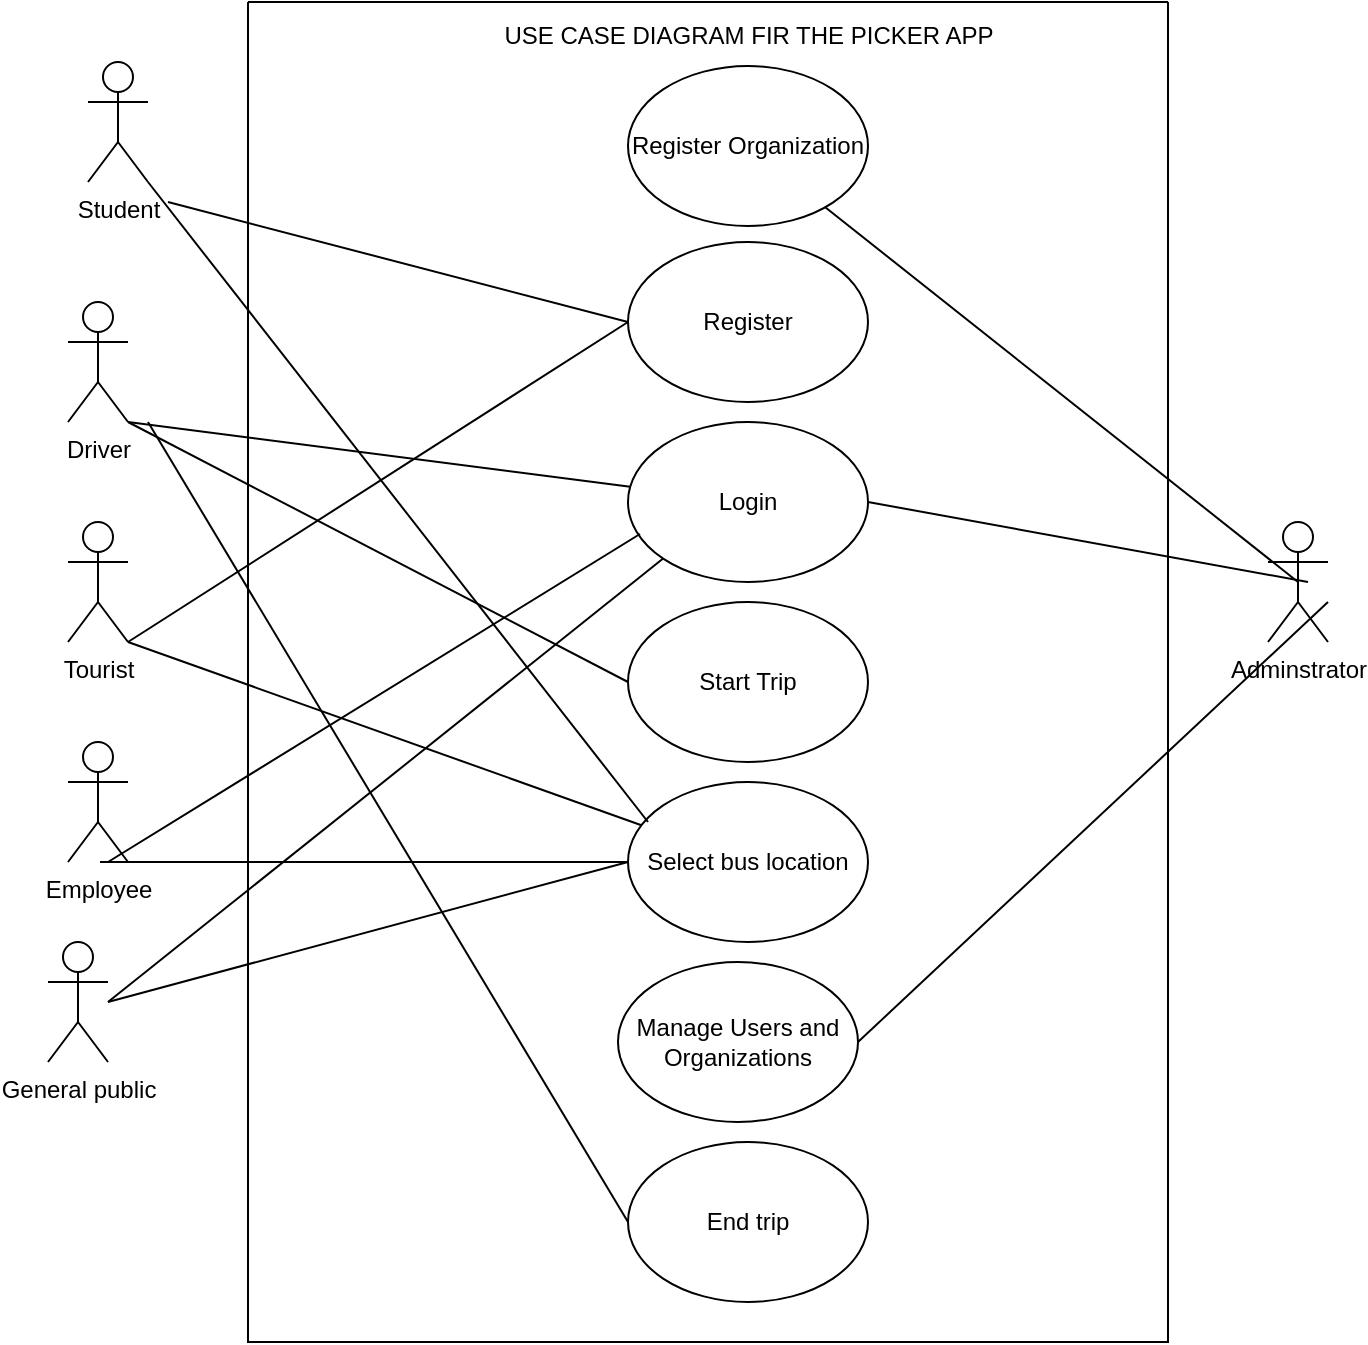 <mxfile version="24.6.1" type="github" pages="3">
  <diagram name="Use Case" id="dW8WU-3LjZQD2X5I8k97">
    <mxGraphModel dx="1072" dy="481" grid="1" gridSize="10" guides="1" tooltips="1" connect="1" arrows="1" fold="1" page="1" pageScale="1" pageWidth="827" pageHeight="1169" math="0" shadow="0">
      <root>
        <mxCell id="0" />
        <mxCell id="1" parent="0" />
        <mxCell id="Q6dATZ4YLMCwxWI7GO11-1" value="Adminstrator&lt;div&gt;&lt;br&gt;&lt;/div&gt;" style="shape=umlActor;verticalLabelPosition=bottom;verticalAlign=top;html=1;outlineConnect=0;" parent="1" vertex="1">
          <mxGeometry x="660" y="290" width="30" height="60" as="geometry" />
        </mxCell>
        <mxCell id="Q6dATZ4YLMCwxWI7GO11-2" value="Student" style="shape=umlActor;verticalLabelPosition=bottom;verticalAlign=top;html=1;outlineConnect=0;" parent="1" vertex="1">
          <mxGeometry x="70" y="60" width="30" height="60" as="geometry" />
        </mxCell>
        <mxCell id="Q6dATZ4YLMCwxWI7GO11-3" value="Tourist" style="shape=umlActor;verticalLabelPosition=bottom;verticalAlign=top;html=1;outlineConnect=0;" parent="1" vertex="1">
          <mxGeometry x="60" y="290" width="30" height="60" as="geometry" />
        </mxCell>
        <mxCell id="Q6dATZ4YLMCwxWI7GO11-4" value="Driver" style="shape=umlActor;verticalLabelPosition=bottom;verticalAlign=top;html=1;outlineConnect=0;" parent="1" vertex="1">
          <mxGeometry x="60" y="180" width="30" height="60" as="geometry" />
        </mxCell>
        <mxCell id="Qg8V2qgUHRmvfzxvtxv5-1" value="Employee" style="shape=umlActor;verticalLabelPosition=bottom;verticalAlign=top;html=1;outlineConnect=0;" parent="1" vertex="1">
          <mxGeometry x="60" y="400" width="30" height="60" as="geometry" />
        </mxCell>
        <mxCell id="Qg8V2qgUHRmvfzxvtxv5-10" value="General public" style="shape=umlActor;verticalLabelPosition=bottom;verticalAlign=top;html=1;outlineConnect=0;" parent="1" vertex="1">
          <mxGeometry x="50" y="500" width="30" height="60" as="geometry" />
        </mxCell>
        <mxCell id="Qg8V2qgUHRmvfzxvtxv5-13" value="" style="swimlane;startSize=0;" parent="1" vertex="1">
          <mxGeometry x="150" y="30" width="460" height="670" as="geometry" />
        </mxCell>
        <mxCell id="Qg8V2qgUHRmvfzxvtxv5-25" value="End trip" style="ellipse;whiteSpace=wrap;html=1;" parent="Qg8V2qgUHRmvfzxvtxv5-13" vertex="1">
          <mxGeometry x="190" y="570" width="120" height="80" as="geometry" />
        </mxCell>
        <mxCell id="Q6dATZ4YLMCwxWI7GO11-6" value="Register" style="ellipse;whiteSpace=wrap;html=1;" parent="Qg8V2qgUHRmvfzxvtxv5-13" vertex="1">
          <mxGeometry x="190" y="120" width="120" height="80" as="geometry" />
        </mxCell>
        <mxCell id="Qg8V2qgUHRmvfzxvtxv5-26" value="Register Organization" style="ellipse;whiteSpace=wrap;html=1;" parent="Qg8V2qgUHRmvfzxvtxv5-13" vertex="1">
          <mxGeometry x="190" y="32" width="120" height="80" as="geometry" />
        </mxCell>
        <mxCell id="Q6dATZ4YLMCwxWI7GO11-10" value="Manage Users and Organizations" style="ellipse;whiteSpace=wrap;html=1;" parent="Qg8V2qgUHRmvfzxvtxv5-13" vertex="1">
          <mxGeometry x="185" y="480" width="120" height="80" as="geometry" />
        </mxCell>
        <mxCell id="Q6dATZ4YLMCwxWI7GO11-7" value="Select bus location" style="ellipse;whiteSpace=wrap;html=1;" parent="Qg8V2qgUHRmvfzxvtxv5-13" vertex="1">
          <mxGeometry x="190" y="390" width="120" height="80" as="geometry" />
        </mxCell>
        <mxCell id="Q6dATZ4YLMCwxWI7GO11-8" value="Start Trip" style="ellipse;whiteSpace=wrap;html=1;" parent="Qg8V2qgUHRmvfzxvtxv5-13" vertex="1">
          <mxGeometry x="190" y="300" width="120" height="80" as="geometry" />
        </mxCell>
        <mxCell id="Q6dATZ4YLMCwxWI7GO11-9" value="Login" style="ellipse;whiteSpace=wrap;html=1;" parent="Qg8V2qgUHRmvfzxvtxv5-13" vertex="1">
          <mxGeometry x="190" y="210" width="120" height="80" as="geometry" />
        </mxCell>
        <mxCell id="TP32czAo6PVB6-YEJHXd-1" value="USE CASE DIAGRAM FIR THE PICKER APP" style="text;html=1;align=center;verticalAlign=middle;resizable=0;points=[];autosize=1;strokeColor=none;fillColor=none;" parent="Qg8V2qgUHRmvfzxvtxv5-13" vertex="1">
          <mxGeometry x="115" y="2" width="270" height="30" as="geometry" />
        </mxCell>
        <mxCell id="Qg8V2qgUHRmvfzxvtxv5-14" value="" style="endArrow=none;html=1;rounded=0;entryX=0;entryY=0.5;entryDx=0;entryDy=0;" parent="1" target="Q6dATZ4YLMCwxWI7GO11-7" edge="1">
          <mxGeometry width="50" height="50" relative="1" as="geometry">
            <mxPoint x="80" y="530" as="sourcePoint" />
            <mxPoint x="130" y="480" as="targetPoint" />
          </mxGeometry>
        </mxCell>
        <mxCell id="Qg8V2qgUHRmvfzxvtxv5-15" value="" style="endArrow=none;html=1;rounded=0;" parent="1" edge="1">
          <mxGeometry width="50" height="50" relative="1" as="geometry">
            <mxPoint x="76" y="460" as="sourcePoint" />
            <mxPoint x="340" y="460" as="targetPoint" />
          </mxGeometry>
        </mxCell>
        <mxCell id="Qg8V2qgUHRmvfzxvtxv5-16" value="" style="endArrow=none;html=1;rounded=0;exitX=1;exitY=1;exitDx=0;exitDy=0;exitPerimeter=0;" parent="1" source="Q6dATZ4YLMCwxWI7GO11-2" edge="1">
          <mxGeometry width="50" height="50" relative="1" as="geometry">
            <mxPoint x="86" y="460" as="sourcePoint" />
            <mxPoint x="350" y="440" as="targetPoint" />
          </mxGeometry>
        </mxCell>
        <mxCell id="Qg8V2qgUHRmvfzxvtxv5-17" value="" style="endArrow=none;html=1;rounded=0;entryX=0.05;entryY=0.7;entryDx=0;entryDy=0;entryPerimeter=0;" parent="1" target="Q6dATZ4YLMCwxWI7GO11-9" edge="1">
          <mxGeometry width="50" height="50" relative="1" as="geometry">
            <mxPoint x="80" y="460" as="sourcePoint" />
            <mxPoint x="304" y="380" as="targetPoint" />
          </mxGeometry>
        </mxCell>
        <mxCell id="Qg8V2qgUHRmvfzxvtxv5-19" value="" style="endArrow=none;html=1;rounded=0;exitX=1;exitY=1;exitDx=0;exitDy=0;exitPerimeter=0;" parent="1" source="Q6dATZ4YLMCwxWI7GO11-4" target="Q6dATZ4YLMCwxWI7GO11-9" edge="1">
          <mxGeometry width="50" height="50" relative="1" as="geometry">
            <mxPoint x="100" y="260" as="sourcePoint" />
            <mxPoint x="304" y="290" as="targetPoint" />
          </mxGeometry>
        </mxCell>
        <mxCell id="Qg8V2qgUHRmvfzxvtxv5-18" value="" style="endArrow=none;html=1;rounded=0;entryX=0;entryY=0.5;entryDx=0;entryDy=0;exitX=1;exitY=1;exitDx=0;exitDy=0;exitPerimeter=0;" parent="1" source="Q6dATZ4YLMCwxWI7GO11-4" target="Q6dATZ4YLMCwxWI7GO11-8" edge="1">
          <mxGeometry width="50" height="50" relative="1" as="geometry">
            <mxPoint x="90" y="250" as="sourcePoint" />
            <mxPoint x="308" y="170" as="targetPoint" />
          </mxGeometry>
        </mxCell>
        <mxCell id="Qg8V2qgUHRmvfzxvtxv5-20" value="" style="endArrow=none;html=1;rounded=0;exitX=1;exitY=1;exitDx=0;exitDy=0;exitPerimeter=0;entryX=0;entryY=0.5;entryDx=0;entryDy=0;" parent="1" target="Q6dATZ4YLMCwxWI7GO11-6" edge="1">
          <mxGeometry width="50" height="50" relative="1" as="geometry">
            <mxPoint x="110" y="130" as="sourcePoint" />
            <mxPoint x="300" y="370" as="targetPoint" />
          </mxGeometry>
        </mxCell>
        <mxCell id="Qg8V2qgUHRmvfzxvtxv5-21" value="" style="endArrow=none;html=1;rounded=0;entryX=0;entryY=1;entryDx=0;entryDy=0;" parent="1" target="Q6dATZ4YLMCwxWI7GO11-9" edge="1">
          <mxGeometry width="50" height="50" relative="1" as="geometry">
            <mxPoint x="80" y="530" as="sourcePoint" />
            <mxPoint x="310" y="400" as="targetPoint" />
          </mxGeometry>
        </mxCell>
        <mxCell id="Qg8V2qgUHRmvfzxvtxv5-22" value="" style="endArrow=none;html=1;rounded=0;entryX=0;entryY=0.5;entryDx=0;entryDy=0;exitX=1;exitY=1;exitDx=0;exitDy=0;exitPerimeter=0;" parent="1" source="Q6dATZ4YLMCwxWI7GO11-3" target="Q6dATZ4YLMCwxWI7GO11-6" edge="1">
          <mxGeometry width="50" height="50" relative="1" as="geometry">
            <mxPoint x="90" y="470" as="sourcePoint" />
            <mxPoint x="306" y="216" as="targetPoint" />
          </mxGeometry>
        </mxCell>
        <mxCell id="Qg8V2qgUHRmvfzxvtxv5-23" value="" style="endArrow=none;html=1;rounded=0;exitX=1;exitY=1;exitDx=0;exitDy=0;exitPerimeter=0;entryX=0.056;entryY=0.27;entryDx=0;entryDy=0;entryPerimeter=0;" parent="1" source="Q6dATZ4YLMCwxWI7GO11-3" target="Q6dATZ4YLMCwxWI7GO11-7" edge="1">
          <mxGeometry width="50" height="50" relative="1" as="geometry">
            <mxPoint x="100" y="350" as="sourcePoint" />
            <mxPoint x="290" y="370" as="targetPoint" />
          </mxGeometry>
        </mxCell>
        <mxCell id="Qg8V2qgUHRmvfzxvtxv5-29" value="" style="endArrow=none;html=1;rounded=0;entryX=0.5;entryY=0.5;entryDx=0;entryDy=0;entryPerimeter=0;" parent="1" source="Qg8V2qgUHRmvfzxvtxv5-26" target="Q6dATZ4YLMCwxWI7GO11-1" edge="1">
          <mxGeometry width="50" height="50" relative="1" as="geometry">
            <mxPoint x="480" y="140" as="sourcePoint" />
            <mxPoint x="710" y="210" as="targetPoint" />
          </mxGeometry>
        </mxCell>
        <mxCell id="Qg8V2qgUHRmvfzxvtxv5-30" value="" style="endArrow=none;html=1;rounded=0;exitX=1;exitY=0.5;exitDx=0;exitDy=0;" parent="1" source="Q6dATZ4YLMCwxWI7GO11-9" edge="1">
          <mxGeometry width="50" height="50" relative="1" as="geometry">
            <mxPoint x="450" y="152" as="sourcePoint" />
            <mxPoint x="680" y="320" as="targetPoint" />
          </mxGeometry>
        </mxCell>
        <mxCell id="Qg8V2qgUHRmvfzxvtxv5-31" value="" style="endArrow=none;html=1;rounded=0;exitX=1;exitY=0.5;exitDx=0;exitDy=0;" parent="1" source="Q6dATZ4YLMCwxWI7GO11-10" edge="1">
          <mxGeometry width="50" height="50" relative="1" as="geometry">
            <mxPoint x="470" y="290" as="sourcePoint" />
            <mxPoint x="690" y="330" as="targetPoint" />
          </mxGeometry>
        </mxCell>
        <mxCell id="Qg8V2qgUHRmvfzxvtxv5-32" value="" style="endArrow=none;html=1;rounded=0;entryX=0;entryY=0.5;entryDx=0;entryDy=0;" parent="1" target="Qg8V2qgUHRmvfzxvtxv5-25" edge="1">
          <mxGeometry width="50" height="50" relative="1" as="geometry">
            <mxPoint x="100" y="240" as="sourcePoint" />
            <mxPoint x="350" y="380" as="targetPoint" />
          </mxGeometry>
        </mxCell>
      </root>
    </mxGraphModel>
  </diagram>
  <diagram name="As is workflow" id="9P0CmhE-_VDiyqVa4phA">
    <mxGraphModel dx="1072" dy="481" grid="1" gridSize="10" guides="1" tooltips="1" connect="1" arrows="1" fold="1" page="1" pageScale="1" pageWidth="827" pageHeight="1169" math="0" shadow="0">
      <root>
        <mxCell id="DP9U_qdCcBaSFtDxiBH8-0" />
        <mxCell id="DP9U_qdCcBaSFtDxiBH8-1" parent="DP9U_qdCcBaSFtDxiBH8-0" />
        <mxCell id="NwH5Q3HoU7aQ8eiG1mS--21" style="edgeStyle=none;curved=1;rounded=0;orthogonalLoop=1;jettySize=auto;html=1;entryX=0;entryY=0.5;entryDx=0;entryDy=0;fontSize=12;startSize=8;endSize=8;" edge="1" parent="DP9U_qdCcBaSFtDxiBH8-1" target="NwH5Q3HoU7aQ8eiG1mS--25">
          <mxGeometry relative="1" as="geometry">
            <mxPoint x="189.995" y="659.72" as="sourcePoint" />
            <mxPoint x="290.58" y="650.29" as="targetPoint" />
          </mxGeometry>
        </mxCell>
        <mxCell id="NwH5Q3HoU7aQ8eiG1mS--22" style="edgeStyle=none;curved=1;rounded=0;orthogonalLoop=1;jettySize=auto;html=1;entryX=0;entryY=0.5;entryDx=0;entryDy=0;fontSize=12;startSize=8;endSize=8;" edge="1" parent="DP9U_qdCcBaSFtDxiBH8-1" source="NwH5Q3HoU7aQ8eiG1mS--23" target="NwH5Q3HoU7aQ8eiG1mS--36">
          <mxGeometry relative="1" as="geometry" />
        </mxCell>
        <mxCell id="NwH5Q3HoU7aQ8eiG1mS--23" value="START" style="ellipse;whiteSpace=wrap;html=1;" vertex="1" parent="DP9U_qdCcBaSFtDxiBH8-1">
          <mxGeometry x="70" y="615" width="120" height="80" as="geometry" />
        </mxCell>
        <mxCell id="NwH5Q3HoU7aQ8eiG1mS--24" style="edgeStyle=none;curved=1;rounded=0;orthogonalLoop=1;jettySize=auto;html=1;fontSize=12;startSize=8;endSize=8;" edge="1" parent="DP9U_qdCcBaSFtDxiBH8-1" source="NwH5Q3HoU7aQ8eiG1mS--25">
          <mxGeometry relative="1" as="geometry">
            <mxPoint x="470" y="655" as="targetPoint" />
          </mxGeometry>
        </mxCell>
        <mxCell id="NwH5Q3HoU7aQ8eiG1mS--25" value="Driver start bus" style="rounded=0;whiteSpace=wrap;html=1;" vertex="1" parent="DP9U_qdCcBaSFtDxiBH8-1">
          <mxGeometry x="260" y="625" width="130" height="70" as="geometry" />
        </mxCell>
        <mxCell id="NwH5Q3HoU7aQ8eiG1mS--26" style="edgeStyle=none;curved=1;rounded=0;orthogonalLoop=1;jettySize=auto;html=1;fontSize=12;startSize=8;endSize=8;" edge="1" parent="DP9U_qdCcBaSFtDxiBH8-1" source="NwH5Q3HoU7aQ8eiG1mS--30">
          <mxGeometry relative="1" as="geometry">
            <mxPoint x="535" y="745" as="targetPoint" />
          </mxGeometry>
        </mxCell>
        <mxCell id="NwH5Q3HoU7aQ8eiG1mS--27" value="Yes" style="edgeLabel;html=1;align=center;verticalAlign=middle;resizable=0;points=[];fontSize=12;" vertex="1" connectable="0" parent="NwH5Q3HoU7aQ8eiG1mS--26">
          <mxGeometry x="-0.486" y="2" relative="1" as="geometry">
            <mxPoint as="offset" />
          </mxGeometry>
        </mxCell>
        <mxCell id="NwH5Q3HoU7aQ8eiG1mS--28" value="" style="edgeStyle=none;curved=1;rounded=0;orthogonalLoop=1;jettySize=auto;html=1;fontSize=12;startSize=8;endSize=8;" edge="1" parent="DP9U_qdCcBaSFtDxiBH8-1" source="NwH5Q3HoU7aQ8eiG1mS--30" target="NwH5Q3HoU7aQ8eiG1mS--33">
          <mxGeometry relative="1" as="geometry" />
        </mxCell>
        <mxCell id="NwH5Q3HoU7aQ8eiG1mS--29" value="No" style="edgeLabel;html=1;align=center;verticalAlign=middle;resizable=0;points=[];fontSize=12;" vertex="1" connectable="0" parent="NwH5Q3HoU7aQ8eiG1mS--28">
          <mxGeometry x="-0.1" y="-3" relative="1" as="geometry">
            <mxPoint as="offset" />
          </mxGeometry>
        </mxCell>
        <mxCell id="NwH5Q3HoU7aQ8eiG1mS--30" value="Stop to pick up students" style="rhombus;whiteSpace=wrap;html=1;" vertex="1" parent="DP9U_qdCcBaSFtDxiBH8-1">
          <mxGeometry x="470" y="600" width="120" height="110" as="geometry" />
        </mxCell>
        <mxCell id="NwH5Q3HoU7aQ8eiG1mS--31" style="edgeStyle=none;curved=1;rounded=0;orthogonalLoop=1;jettySize=auto;html=1;fontSize=12;startSize=8;endSize=8;exitX=1;exitY=0.4;exitDx=0;exitDy=0;exitPerimeter=0;" edge="1" parent="DP9U_qdCcBaSFtDxiBH8-1" source="NwH5Q3HoU7aQ8eiG1mS--32" target="NwH5Q3HoU7aQ8eiG1mS--33">
          <mxGeometry relative="1" as="geometry" />
        </mxCell>
        <mxCell id="NwH5Q3HoU7aQ8eiG1mS--32" value="Commuters enter the bus" style="rounded=0;whiteSpace=wrap;html=1;" vertex="1" parent="DP9U_qdCcBaSFtDxiBH8-1">
          <mxGeometry x="480" y="745" width="120" height="60" as="geometry" />
        </mxCell>
        <mxCell id="NwH5Q3HoU7aQ8eiG1mS--43" value="" style="edgeStyle=orthogonalEdgeStyle;rounded=0;orthogonalLoop=1;jettySize=auto;html=1;" edge="1" parent="DP9U_qdCcBaSFtDxiBH8-1" source="NwH5Q3HoU7aQ8eiG1mS--33" target="NwH5Q3HoU7aQ8eiG1mS--42">
          <mxGeometry relative="1" as="geometry" />
        </mxCell>
        <mxCell id="NwH5Q3HoU7aQ8eiG1mS--33" value="Stop at desired destination" style="whiteSpace=wrap;html=1;" vertex="1" parent="DP9U_qdCcBaSFtDxiBH8-1">
          <mxGeometry x="630" y="625" width="90" height="60" as="geometry" />
        </mxCell>
        <mxCell id="NwH5Q3HoU7aQ8eiG1mS--34" value="Bus missed" style="rounded=0;whiteSpace=wrap;html=1;" vertex="1" parent="DP9U_qdCcBaSFtDxiBH8-1">
          <mxGeometry x="330" y="885" width="120" height="60" as="geometry" />
        </mxCell>
        <mxCell id="NwH5Q3HoU7aQ8eiG1mS--35" value="" style="edgeStyle=none;curved=1;rounded=0;orthogonalLoop=1;jettySize=auto;html=1;fontSize=12;startSize=8;endSize=8;" edge="1" parent="DP9U_qdCcBaSFtDxiBH8-1" source="NwH5Q3HoU7aQ8eiG1mS--36" target="NwH5Q3HoU7aQ8eiG1mS--39">
          <mxGeometry relative="1" as="geometry" />
        </mxCell>
        <mxCell id="NwH5Q3HoU7aQ8eiG1mS--36" value="Commuters wait at the bus stop" style="rounded=0;whiteSpace=wrap;html=1;" vertex="1" parent="DP9U_qdCcBaSFtDxiBH8-1">
          <mxGeometry x="190" y="755" width="120" height="60" as="geometry" />
        </mxCell>
        <mxCell id="NwH5Q3HoU7aQ8eiG1mS--37" style="edgeStyle=none;curved=1;rounded=0;orthogonalLoop=1;jettySize=auto;html=1;entryX=0.5;entryY=0;entryDx=0;entryDy=0;fontSize=12;startSize=8;endSize=8;" edge="1" parent="DP9U_qdCcBaSFtDxiBH8-1" source="NwH5Q3HoU7aQ8eiG1mS--39" target="NwH5Q3HoU7aQ8eiG1mS--34">
          <mxGeometry relative="1" as="geometry" />
        </mxCell>
        <mxCell id="NwH5Q3HoU7aQ8eiG1mS--38" value="No" style="edgeLabel;html=1;align=center;verticalAlign=middle;resizable=0;points=[];fontSize=12;" vertex="1" connectable="0" parent="NwH5Q3HoU7aQ8eiG1mS--37">
          <mxGeometry x="-0.367" y="1" relative="1" as="geometry">
            <mxPoint as="offset" />
          </mxGeometry>
        </mxCell>
        <mxCell id="NwH5Q3HoU7aQ8eiG1mS--39" value="Bus Arrival" style="rhombus;whiteSpace=wrap;html=1;rounded=0;" vertex="1" parent="DP9U_qdCcBaSFtDxiBH8-1">
          <mxGeometry x="350" y="745" width="80" height="80" as="geometry" />
        </mxCell>
        <mxCell id="NwH5Q3HoU7aQ8eiG1mS--40" style="edgeStyle=none;curved=1;rounded=0;orthogonalLoop=1;jettySize=auto;html=1;entryX=-0.025;entryY=0.617;entryDx=0;entryDy=0;entryPerimeter=0;fontSize=12;startSize=8;endSize=8;" edge="1" parent="DP9U_qdCcBaSFtDxiBH8-1" source="NwH5Q3HoU7aQ8eiG1mS--39" target="NwH5Q3HoU7aQ8eiG1mS--32">
          <mxGeometry relative="1" as="geometry" />
        </mxCell>
        <mxCell id="NwH5Q3HoU7aQ8eiG1mS--41" value="Yes" style="edgeLabel;html=1;align=center;verticalAlign=middle;resizable=0;points=[];fontSize=12;" vertex="1" connectable="0" parent="NwH5Q3HoU7aQ8eiG1mS--40">
          <mxGeometry x="-0.351" relative="1" as="geometry">
            <mxPoint as="offset" />
          </mxGeometry>
        </mxCell>
        <mxCell id="NwH5Q3HoU7aQ8eiG1mS--42" value="Trip Ends" style="whiteSpace=wrap;html=1;" vertex="1" parent="DP9U_qdCcBaSFtDxiBH8-1">
          <mxGeometry x="740" y="625" width="80" height="60" as="geometry" />
        </mxCell>
      </root>
    </mxGraphModel>
  </diagram>
  <diagram id="8QI3vwXEuYlfMLKd3YdP" name="To be workflow">
    <mxGraphModel dx="2016" dy="687" grid="1" gridSize="10" guides="1" tooltips="1" connect="1" arrows="1" fold="1" page="1" pageScale="1" pageWidth="827" pageHeight="1169" math="0" shadow="0">
      <root>
        <mxCell id="0" />
        <mxCell id="1" parent="0" />
        <mxCell id="Uy9qfoDE6HsVorWfSaXQ-2" style="edgeStyle=orthogonalEdgeStyle;rounded=0;orthogonalLoop=1;jettySize=auto;html=1;" edge="1" parent="1" source="dAAk4SuMXI__7MD77Z9W-1" target="Uy9qfoDE6HsVorWfSaXQ-3">
          <mxGeometry relative="1" as="geometry">
            <mxPoint x="640" y="210" as="targetPoint" />
          </mxGeometry>
        </mxCell>
        <mxCell id="dAAk4SuMXI__7MD77Z9W-1" value="START" style="ellipse;whiteSpace=wrap;html=1;" vertex="1" parent="1">
          <mxGeometry x="450" y="90" width="120" height="80" as="geometry" />
        </mxCell>
        <mxCell id="AjIhQsOTP7pdRvortpjF-1" value="Process" style="rounded=0;whiteSpace=wrap;html=1;" vertex="1" parent="1">
          <mxGeometry x="420" y="20" width="120" height="60" as="geometry" />
        </mxCell>
        <mxCell id="AjIhQsOTP7pdRvortpjF-2" value="Decision" style="rhombus;whiteSpace=wrap;html=1;" vertex="1" parent="1">
          <mxGeometry x="570" y="10" width="80" height="80" as="geometry" />
        </mxCell>
        <mxCell id="3LONuS6xQlUfL0vJOji1-2" style="edgeStyle=orthogonalEdgeStyle;rounded=0;orthogonalLoop=1;jettySize=auto;html=1;" edge="1" parent="1" source="CTMalXbzBwPBhkLXgnRa-2" target="CTMalXbzBwPBhkLXgnRa-3">
          <mxGeometry relative="1" as="geometry" />
        </mxCell>
        <mxCell id="CTMalXbzBwPBhkLXgnRa-2" value="Oraganisation register their bus routes, schedule and drivers information.&lt;div&gt;&lt;br&gt;&lt;/div&gt;" style="rounded=0;whiteSpace=wrap;html=1;" vertex="1" parent="1">
          <mxGeometry x="90" y="250" width="120" height="90" as="geometry" />
        </mxCell>
        <mxCell id="Uy9qfoDE6HsVorWfSaXQ-9" value="" style="edgeStyle=orthogonalEdgeStyle;rounded=0;orthogonalLoop=1;jettySize=auto;html=1;" edge="1" parent="1" source="CTMalXbzBwPBhkLXgnRa-3" target="Uy9qfoDE6HsVorWfSaXQ-8">
          <mxGeometry relative="1" as="geometry" />
        </mxCell>
        <mxCell id="Uy9qfoDE6HsVorWfSaXQ-10" value="No" style="edgeLabel;html=1;align=center;verticalAlign=middle;resizable=0;points=[];" vertex="1" connectable="0" parent="Uy9qfoDE6HsVorWfSaXQ-9">
          <mxGeometry x="-0.004" y="-3" relative="1" as="geometry">
            <mxPoint as="offset" />
          </mxGeometry>
        </mxCell>
        <mxCell id="CTMalXbzBwPBhkLXgnRa-3" value="Driver start trip" style="rhombus;whiteSpace=wrap;html=1;" vertex="1" parent="1">
          <mxGeometry x="-30" y="391.25" width="140" height="130" as="geometry" />
        </mxCell>
        <mxCell id="Uy9qfoDE6HsVorWfSaXQ-1" style="edgeStyle=orthogonalEdgeStyle;rounded=0;orthogonalLoop=1;jettySize=auto;html=1;entryX=0.457;entryY=0.027;entryDx=0;entryDy=0;entryPerimeter=0;" edge="1" parent="1" source="dAAk4SuMXI__7MD77Z9W-1">
          <mxGeometry relative="1" as="geometry">
            <mxPoint x="153.98" y="242.97" as="targetPoint" />
          </mxGeometry>
        </mxCell>
        <mxCell id="Uy9qfoDE6HsVorWfSaXQ-12" value="" style="edgeStyle=orthogonalEdgeStyle;rounded=0;orthogonalLoop=1;jettySize=auto;html=1;" edge="1" parent="1" source="Uy9qfoDE6HsVorWfSaXQ-3" target="Uy9qfoDE6HsVorWfSaXQ-11">
          <mxGeometry relative="1" as="geometry" />
        </mxCell>
        <mxCell id="Uy9qfoDE6HsVorWfSaXQ-3" value="Commuter fill form to register" style="rounded=0;whiteSpace=wrap;html=1;" vertex="1" parent="1">
          <mxGeometry x="790" y="230" width="130" height="70" as="geometry" />
        </mxCell>
        <mxCell id="Uy9qfoDE6HsVorWfSaXQ-39" value="" style="edgeStyle=orthogonalEdgeStyle;rounded=0;orthogonalLoop=1;jettySize=auto;html=1;" edge="1" parent="1" source="Uy9qfoDE6HsVorWfSaXQ-6" target="Uy9qfoDE6HsVorWfSaXQ-38">
          <mxGeometry relative="1" as="geometry" />
        </mxCell>
        <mxCell id="Uy9qfoDE6HsVorWfSaXQ-6" value="Display schedule (Active and inactive)" style="rounded=0;whiteSpace=wrap;html=1;" vertex="1" parent="1">
          <mxGeometry x="420" y="402.5" width="160" height="107.5" as="geometry" />
        </mxCell>
        <mxCell id="Uy9qfoDE6HsVorWfSaXQ-8" value="" style="whiteSpace=wrap;html=1;" vertex="1" parent="1">
          <mxGeometry x="-20" y="620" width="120" height="60" as="geometry" />
        </mxCell>
        <mxCell id="Uy9qfoDE6HsVorWfSaXQ-16" value="" style="edgeStyle=orthogonalEdgeStyle;rounded=0;orthogonalLoop=1;jettySize=auto;html=1;" edge="1" parent="1" source="Uy9qfoDE6HsVorWfSaXQ-11" target="Uy9qfoDE6HsVorWfSaXQ-15">
          <mxGeometry relative="1" as="geometry">
            <Array as="points">
              <mxPoint x="890" y="446" />
              <mxPoint x="890" y="418" />
            </Array>
          </mxGeometry>
        </mxCell>
        <mxCell id="Uy9qfoDE6HsVorWfSaXQ-11" value="Commuters login to the system." style="whiteSpace=wrap;html=1;rounded=0;" vertex="1" parent="1">
          <mxGeometry x="1130" y="373.75" width="120" height="87.5" as="geometry" />
        </mxCell>
        <mxCell id="Uy9qfoDE6HsVorWfSaXQ-21" value="" style="edgeStyle=orthogonalEdgeStyle;rounded=0;orthogonalLoop=1;jettySize=auto;html=1;" edge="1" parent="1" source="Uy9qfoDE6HsVorWfSaXQ-15" target="Uy9qfoDE6HsVorWfSaXQ-20">
          <mxGeometry relative="1" as="geometry" />
        </mxCell>
        <mxCell id="Uy9qfoDE6HsVorWfSaXQ-15" value="Select organisation (I.e school, hotel and transportation)" style="whiteSpace=wrap;html=1;rounded=0;" vertex="1" parent="1">
          <mxGeometry x="900" y="395" width="130" height="100" as="geometry" />
        </mxCell>
        <mxCell id="Uy9qfoDE6HsVorWfSaXQ-23" style="edgeStyle=orthogonalEdgeStyle;rounded=0;orthogonalLoop=1;jettySize=auto;html=1;entryX=1;entryY=0.5;entryDx=0;entryDy=0;" edge="1" parent="1" source="Uy9qfoDE6HsVorWfSaXQ-20" target="Uy9qfoDE6HsVorWfSaXQ-6">
          <mxGeometry relative="1" as="geometry">
            <Array as="points">
              <mxPoint x="580" y="445" />
              <mxPoint x="580" y="445" />
            </Array>
          </mxGeometry>
        </mxCell>
        <mxCell id="Uy9qfoDE6HsVorWfSaXQ-24" value="Yes" style="edgeLabel;html=1;align=center;verticalAlign=middle;resizable=0;points=[];" vertex="1" connectable="0" parent="Uy9qfoDE6HsVorWfSaXQ-23">
          <mxGeometry x="-0.169" y="1" relative="1" as="geometry">
            <mxPoint x="-1" as="offset" />
          </mxGeometry>
        </mxCell>
        <mxCell id="Uy9qfoDE6HsVorWfSaXQ-35" style="edgeStyle=orthogonalEdgeStyle;rounded=0;orthogonalLoop=1;jettySize=auto;html=1;" edge="1" parent="1" source="Uy9qfoDE6HsVorWfSaXQ-20" target="Uy9qfoDE6HsVorWfSaXQ-36">
          <mxGeometry relative="1" as="geometry">
            <mxPoint x="735" y="570" as="targetPoint" />
          </mxGeometry>
        </mxCell>
        <mxCell id="Uy9qfoDE6HsVorWfSaXQ-37" value="No" style="edgeLabel;html=1;align=center;verticalAlign=middle;resizable=0;points=[];" vertex="1" connectable="0" parent="Uy9qfoDE6HsVorWfSaXQ-35">
          <mxGeometry x="-0.077" y="1" relative="1" as="geometry">
            <mxPoint y="1" as="offset" />
          </mxGeometry>
        </mxCell>
        <mxCell id="Uy9qfoDE6HsVorWfSaXQ-20" value="Check if commuter has access to organisation bus information" style="rhombus;whiteSpace=wrap;html=1;" vertex="1" parent="1">
          <mxGeometry x="660" y="360" width="150" height="170" as="geometry" />
        </mxCell>
        <mxCell id="Uy9qfoDE6HsVorWfSaXQ-28" value="" style="edgeStyle=orthogonalEdgeStyle;rounded=0;orthogonalLoop=1;jettySize=auto;html=1;" edge="1" parent="1" source="CTMalXbzBwPBhkLXgnRa-3" target="Uy9qfoDE6HsVorWfSaXQ-25">
          <mxGeometry relative="1" as="geometry">
            <mxPoint x="430" y="456" as="targetPoint" />
            <mxPoint x="110" y="456" as="sourcePoint" />
            <Array as="points" />
          </mxGeometry>
        </mxCell>
        <mxCell id="Uy9qfoDE6HsVorWfSaXQ-30" value="Yes" style="edgeLabel;html=1;align=center;verticalAlign=middle;resizable=0;points=[];" vertex="1" connectable="0" parent="Uy9qfoDE6HsVorWfSaXQ-28">
          <mxGeometry x="-0.629" relative="1" as="geometry">
            <mxPoint x="1" as="offset" />
          </mxGeometry>
        </mxCell>
        <mxCell id="Uy9qfoDE6HsVorWfSaXQ-33" style="edgeStyle=orthogonalEdgeStyle;rounded=0;orthogonalLoop=1;jettySize=auto;html=1;exitX=1;exitY=0.5;exitDx=0;exitDy=0;entryX=0;entryY=0.5;entryDx=0;entryDy=0;" edge="1" parent="1" source="Uy9qfoDE6HsVorWfSaXQ-25" target="Uy9qfoDE6HsVorWfSaXQ-6">
          <mxGeometry relative="1" as="geometry" />
        </mxCell>
        <mxCell id="Uy9qfoDE6HsVorWfSaXQ-25" value="Active trip route and schedule" style="whiteSpace=wrap;html=1;rounded=0;" vertex="1" parent="1">
          <mxGeometry x="220" y="426.25" width="120" height="60" as="geometry" />
        </mxCell>
        <mxCell id="Uy9qfoDE6HsVorWfSaXQ-36" value="Access restriction pop up" style="rounded=0;whiteSpace=wrap;html=1;" vertex="1" parent="1">
          <mxGeometry x="675" y="620" width="120" height="60" as="geometry" />
        </mxCell>
        <mxCell id="Uy9qfoDE6HsVorWfSaXQ-38" value="" style="whiteSpace=wrap;html=1;rounded=0;" vertex="1" parent="1">
          <mxGeometry x="440" y="613.75" width="140" height="76.25" as="geometry" />
        </mxCell>
      </root>
    </mxGraphModel>
  </diagram>
</mxfile>
